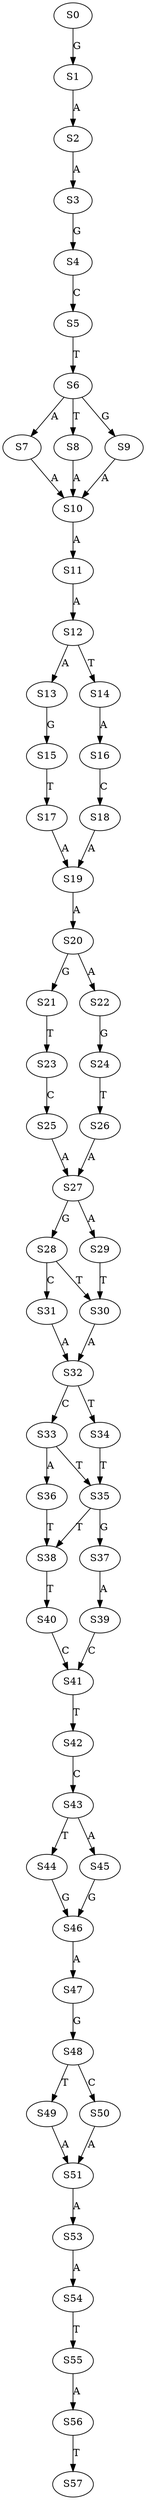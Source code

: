 strict digraph  {
	S0 -> S1 [ label = G ];
	S1 -> S2 [ label = A ];
	S2 -> S3 [ label = A ];
	S3 -> S4 [ label = G ];
	S4 -> S5 [ label = C ];
	S5 -> S6 [ label = T ];
	S6 -> S7 [ label = A ];
	S6 -> S8 [ label = T ];
	S6 -> S9 [ label = G ];
	S7 -> S10 [ label = A ];
	S8 -> S10 [ label = A ];
	S9 -> S10 [ label = A ];
	S10 -> S11 [ label = A ];
	S11 -> S12 [ label = A ];
	S12 -> S13 [ label = A ];
	S12 -> S14 [ label = T ];
	S13 -> S15 [ label = G ];
	S14 -> S16 [ label = A ];
	S15 -> S17 [ label = T ];
	S16 -> S18 [ label = C ];
	S17 -> S19 [ label = A ];
	S18 -> S19 [ label = A ];
	S19 -> S20 [ label = A ];
	S20 -> S21 [ label = G ];
	S20 -> S22 [ label = A ];
	S21 -> S23 [ label = T ];
	S22 -> S24 [ label = G ];
	S23 -> S25 [ label = C ];
	S24 -> S26 [ label = T ];
	S25 -> S27 [ label = A ];
	S26 -> S27 [ label = A ];
	S27 -> S28 [ label = G ];
	S27 -> S29 [ label = A ];
	S28 -> S30 [ label = T ];
	S28 -> S31 [ label = C ];
	S29 -> S30 [ label = T ];
	S30 -> S32 [ label = A ];
	S31 -> S32 [ label = A ];
	S32 -> S33 [ label = C ];
	S32 -> S34 [ label = T ];
	S33 -> S35 [ label = T ];
	S33 -> S36 [ label = A ];
	S34 -> S35 [ label = T ];
	S35 -> S37 [ label = G ];
	S35 -> S38 [ label = T ];
	S36 -> S38 [ label = T ];
	S37 -> S39 [ label = A ];
	S38 -> S40 [ label = T ];
	S39 -> S41 [ label = C ];
	S40 -> S41 [ label = C ];
	S41 -> S42 [ label = T ];
	S42 -> S43 [ label = C ];
	S43 -> S44 [ label = T ];
	S43 -> S45 [ label = A ];
	S44 -> S46 [ label = G ];
	S45 -> S46 [ label = G ];
	S46 -> S47 [ label = A ];
	S47 -> S48 [ label = G ];
	S48 -> S49 [ label = T ];
	S48 -> S50 [ label = C ];
	S49 -> S51 [ label = A ];
	S50 -> S51 [ label = A ];
	S51 -> S53 [ label = A ];
	S53 -> S54 [ label = A ];
	S54 -> S55 [ label = T ];
	S55 -> S56 [ label = A ];
	S56 -> S57 [ label = T ];
}

